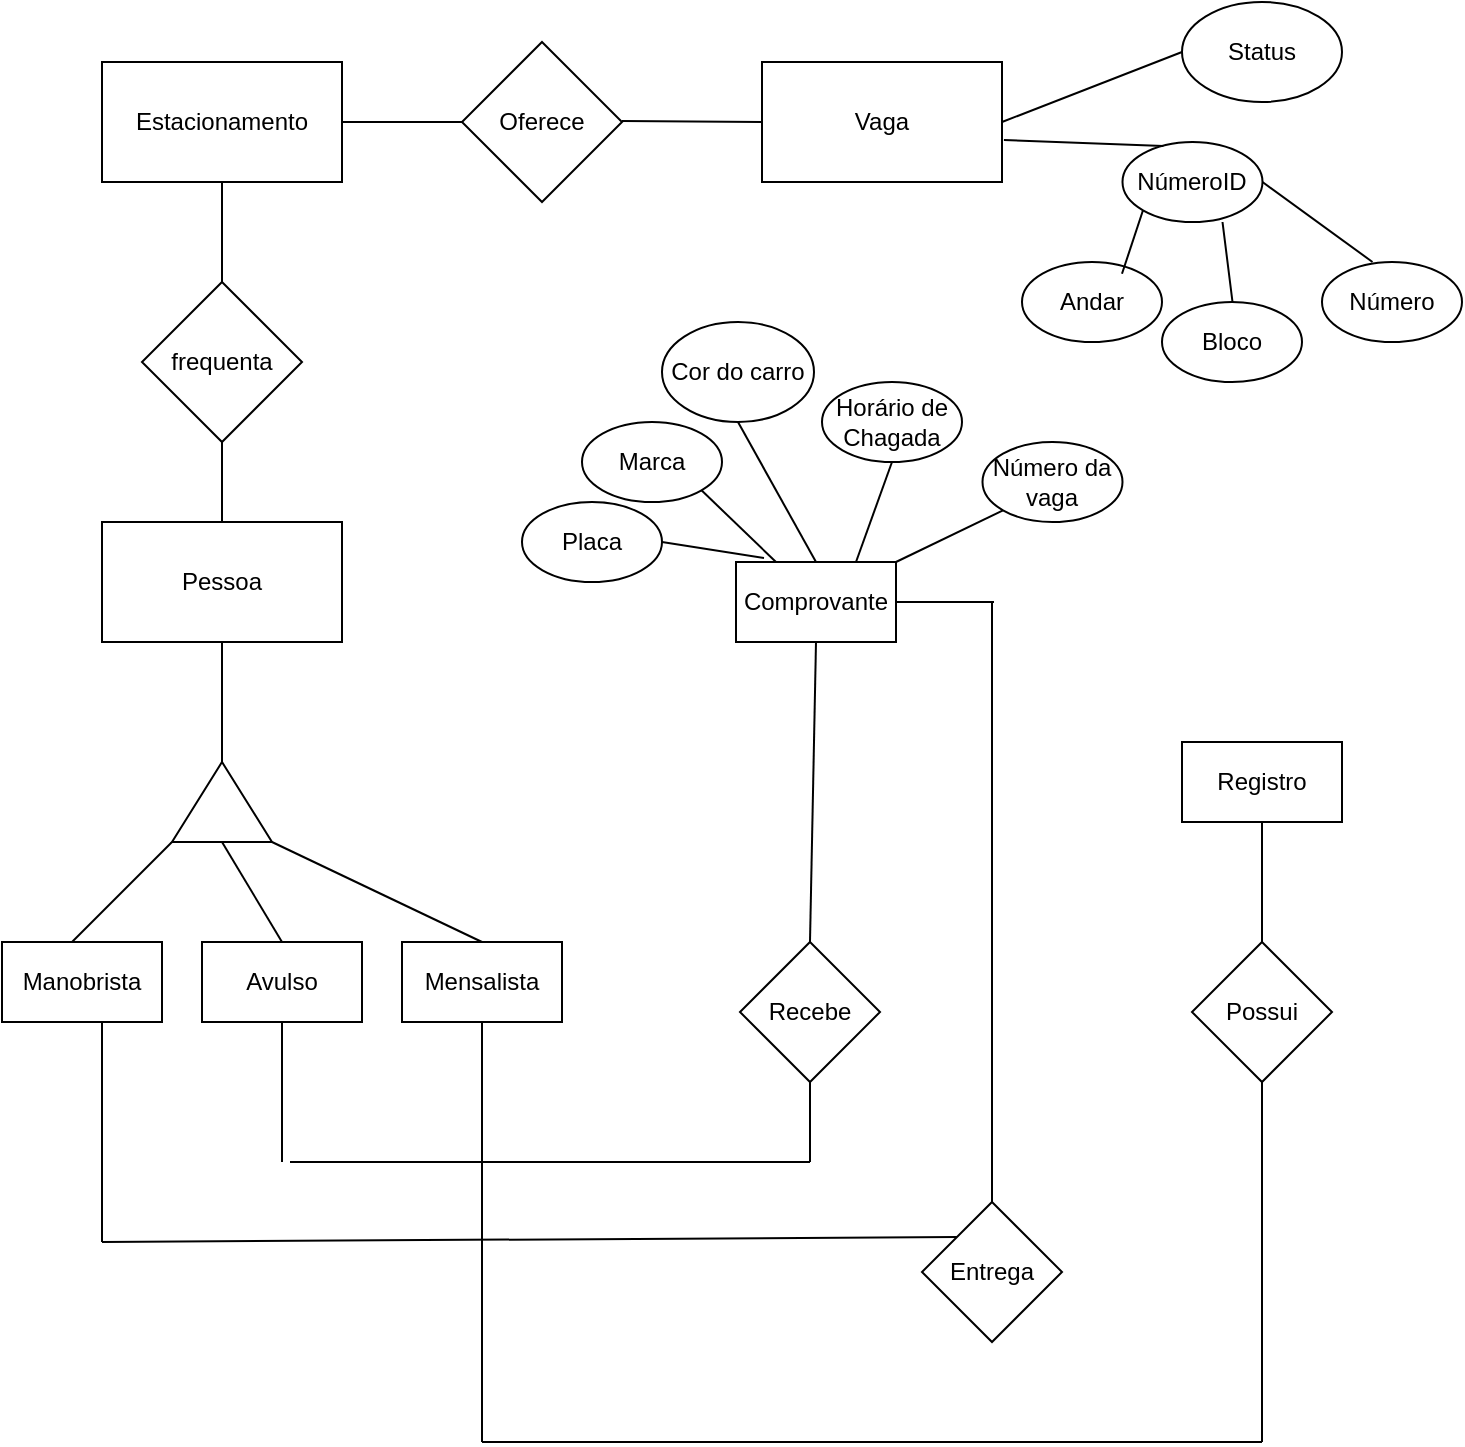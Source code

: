 <mxfile version="20.3.2" type="github">
  <diagram id="51de32MPktETV_anRyaG" name="Página-1">
    <mxGraphModel dx="942" dy="582" grid="1" gridSize="10" guides="1" tooltips="1" connect="1" arrows="1" fold="1" page="1" pageScale="1" pageWidth="827" pageHeight="1169" math="0" shadow="0">
      <root>
        <mxCell id="0" />
        <mxCell id="1" parent="0" />
        <mxCell id="DzxS0JdF9Fxu_vNb4g4p-1" value="Estacionamento" style="rounded=0;whiteSpace=wrap;html=1;" parent="1" vertex="1">
          <mxGeometry x="60" y="90" width="120" height="60" as="geometry" />
        </mxCell>
        <mxCell id="DzxS0JdF9Fxu_vNb4g4p-3" value="Oferece" style="rhombus;whiteSpace=wrap;html=1;" parent="1" vertex="1">
          <mxGeometry x="240" y="80" width="80" height="80" as="geometry" />
        </mxCell>
        <mxCell id="DzxS0JdF9Fxu_vNb4g4p-5" value="Vaga" style="rounded=0;whiteSpace=wrap;html=1;" parent="1" vertex="1">
          <mxGeometry x="390" y="90" width="120" height="60" as="geometry" />
        </mxCell>
        <mxCell id="DzxS0JdF9Fxu_vNb4g4p-6" value="NúmeroID" style="ellipse;whiteSpace=wrap;html=1;" parent="1" vertex="1">
          <mxGeometry x="570.25" y="130" width="70" height="40" as="geometry" />
        </mxCell>
        <mxCell id="DzxS0JdF9Fxu_vNb4g4p-7" value="" style="endArrow=none;html=1;rounded=0;entryX=0.292;entryY=0.05;entryDx=0;entryDy=0;entryPerimeter=0;exitX=1.008;exitY=0.65;exitDx=0;exitDy=0;exitPerimeter=0;" parent="1" source="DzxS0JdF9Fxu_vNb4g4p-5" target="DzxS0JdF9Fxu_vNb4g4p-6" edge="1">
          <mxGeometry width="50" height="50" relative="1" as="geometry">
            <mxPoint x="520" y="170" as="sourcePoint" />
            <mxPoint x="570" y="120" as="targetPoint" />
          </mxGeometry>
        </mxCell>
        <mxCell id="DzxS0JdF9Fxu_vNb4g4p-8" value="Andar" style="ellipse;whiteSpace=wrap;html=1;" parent="1" vertex="1">
          <mxGeometry x="520" y="190" width="70" height="40" as="geometry" />
        </mxCell>
        <mxCell id="DzxS0JdF9Fxu_vNb4g4p-9" value="Bloco" style="ellipse;whiteSpace=wrap;html=1;" parent="1" vertex="1">
          <mxGeometry x="590" y="210" width="70" height="40" as="geometry" />
        </mxCell>
        <mxCell id="DzxS0JdF9Fxu_vNb4g4p-10" value="Número" style="ellipse;whiteSpace=wrap;html=1;" parent="1" vertex="1">
          <mxGeometry x="670" y="190" width="70" height="40" as="geometry" />
        </mxCell>
        <mxCell id="DzxS0JdF9Fxu_vNb4g4p-18" value="" style="endArrow=none;html=1;rounded=0;entryX=0;entryY=1;entryDx=0;entryDy=0;exitX=1;exitY=0;exitDx=0;exitDy=0;" parent="1" target="DzxS0JdF9Fxu_vNb4g4p-6" edge="1">
          <mxGeometry width="50" height="50" relative="1" as="geometry">
            <mxPoint x="569.999" y="195.858" as="sourcePoint" />
            <mxPoint x="580.25" y="160" as="targetPoint" />
          </mxGeometry>
        </mxCell>
        <mxCell id="DzxS0JdF9Fxu_vNb4g4p-19" value="" style="endArrow=none;html=1;rounded=0;exitX=0.5;exitY=0;exitDx=0;exitDy=0;" parent="1" edge="1">
          <mxGeometry width="50" height="50" relative="1" as="geometry">
            <mxPoint x="625.25" y="210" as="sourcePoint" />
            <mxPoint x="620.25" y="170" as="targetPoint" />
          </mxGeometry>
        </mxCell>
        <mxCell id="DzxS0JdF9Fxu_vNb4g4p-20" value="" style="endArrow=none;html=1;rounded=0;entryX=0.5;entryY=0;entryDx=0;entryDy=0;" parent="1" edge="1">
          <mxGeometry width="50" height="50" relative="1" as="geometry">
            <mxPoint x="640.25" y="150" as="sourcePoint" />
            <mxPoint x="695.25" y="190" as="targetPoint" />
          </mxGeometry>
        </mxCell>
        <mxCell id="DzxS0JdF9Fxu_vNb4g4p-22" value="" style="endArrow=none;html=1;rounded=0;entryX=0;entryY=0.5;entryDx=0;entryDy=0;" parent="1" target="DzxS0JdF9Fxu_vNb4g4p-3" edge="1">
          <mxGeometry width="50" height="50" relative="1" as="geometry">
            <mxPoint x="180" y="120" as="sourcePoint" />
            <mxPoint x="230" y="70" as="targetPoint" />
          </mxGeometry>
        </mxCell>
        <mxCell id="DzxS0JdF9Fxu_vNb4g4p-25" value="" style="endArrow=none;html=1;rounded=0;entryX=0;entryY=0.5;entryDx=0;entryDy=0;" parent="1" target="DzxS0JdF9Fxu_vNb4g4p-5" edge="1">
          <mxGeometry width="50" height="50" relative="1" as="geometry">
            <mxPoint x="320" y="119.5" as="sourcePoint" />
            <mxPoint x="380" y="119.5" as="targetPoint" />
          </mxGeometry>
        </mxCell>
        <mxCell id="DzxS0JdF9Fxu_vNb4g4p-28" value="Status" style="ellipse;whiteSpace=wrap;html=1;" parent="1" vertex="1">
          <mxGeometry x="600" y="60" width="80" height="50" as="geometry" />
        </mxCell>
        <mxCell id="DzxS0JdF9Fxu_vNb4g4p-31" value="" style="endArrow=none;html=1;rounded=0;entryX=0;entryY=0.5;entryDx=0;entryDy=0;exitX=1;exitY=0.5;exitDx=0;exitDy=0;" parent="1" source="DzxS0JdF9Fxu_vNb4g4p-5" target="DzxS0JdF9Fxu_vNb4g4p-28" edge="1">
          <mxGeometry width="50" height="50" relative="1" as="geometry">
            <mxPoint x="280" y="280" as="sourcePoint" />
            <mxPoint x="320" y="240" as="targetPoint" />
          </mxGeometry>
        </mxCell>
        <mxCell id="DzxS0JdF9Fxu_vNb4g4p-33" value="frequenta" style="rhombus;whiteSpace=wrap;html=1;" parent="1" vertex="1">
          <mxGeometry x="80" y="200" width="80" height="80" as="geometry" />
        </mxCell>
        <mxCell id="DzxS0JdF9Fxu_vNb4g4p-34" value="" style="endArrow=none;html=1;rounded=0;entryX=0.5;entryY=1;entryDx=0;entryDy=0;exitX=0.5;exitY=0;exitDx=0;exitDy=0;" parent="1" source="DzxS0JdF9Fxu_vNb4g4p-33" target="DzxS0JdF9Fxu_vNb4g4p-1" edge="1">
          <mxGeometry width="50" height="50" relative="1" as="geometry">
            <mxPoint x="280" y="280" as="sourcePoint" />
            <mxPoint x="330" y="230" as="targetPoint" />
          </mxGeometry>
        </mxCell>
        <mxCell id="DzxS0JdF9Fxu_vNb4g4p-35" value="Pessoa" style="rounded=0;whiteSpace=wrap;html=1;" parent="1" vertex="1">
          <mxGeometry x="60" y="320" width="120" height="60" as="geometry" />
        </mxCell>
        <mxCell id="DzxS0JdF9Fxu_vNb4g4p-36" value="" style="endArrow=none;html=1;rounded=0;exitX=0.5;exitY=0;exitDx=0;exitDy=0;entryX=0.5;entryY=1;entryDx=0;entryDy=0;" parent="1" source="DzxS0JdF9Fxu_vNb4g4p-35" target="DzxS0JdF9Fxu_vNb4g4p-33" edge="1">
          <mxGeometry width="50" height="50" relative="1" as="geometry">
            <mxPoint x="280" y="280" as="sourcePoint" />
            <mxPoint x="330" y="230" as="targetPoint" />
          </mxGeometry>
        </mxCell>
        <mxCell id="DzxS0JdF9Fxu_vNb4g4p-37" value="" style="triangle;whiteSpace=wrap;html=1;direction=north;" parent="1" vertex="1">
          <mxGeometry x="95" y="440" width="50" height="40" as="geometry" />
        </mxCell>
        <mxCell id="DzxS0JdF9Fxu_vNb4g4p-38" value="" style="endArrow=none;html=1;rounded=0;entryX=0.5;entryY=1;entryDx=0;entryDy=0;exitX=1;exitY=0.5;exitDx=0;exitDy=0;" parent="1" source="DzxS0JdF9Fxu_vNb4g4p-37" target="DzxS0JdF9Fxu_vNb4g4p-35" edge="1">
          <mxGeometry width="50" height="50" relative="1" as="geometry">
            <mxPoint x="290" y="480" as="sourcePoint" />
            <mxPoint x="340" y="430" as="targetPoint" />
          </mxGeometry>
        </mxCell>
        <mxCell id="DzxS0JdF9Fxu_vNb4g4p-39" value="" style="endArrow=none;html=1;rounded=0;" parent="1" edge="1">
          <mxGeometry width="50" height="50" relative="1" as="geometry">
            <mxPoint x="45" y="530" as="sourcePoint" />
            <mxPoint x="95" y="480" as="targetPoint" />
          </mxGeometry>
        </mxCell>
        <mxCell id="DzxS0JdF9Fxu_vNb4g4p-40" value="" style="endArrow=none;html=1;rounded=0;exitX=0;exitY=1;exitDx=0;exitDy=0;exitPerimeter=0;entryX=0.5;entryY=0;entryDx=0;entryDy=0;" parent="1" source="DzxS0JdF9Fxu_vNb4g4p-37" target="DzxS0JdF9Fxu_vNb4g4p-70" edge="1">
          <mxGeometry width="50" height="50" relative="1" as="geometry">
            <mxPoint x="145" y="485" as="sourcePoint" />
            <mxPoint x="200" y="530" as="targetPoint" />
          </mxGeometry>
        </mxCell>
        <mxCell id="DzxS0JdF9Fxu_vNb4g4p-43" value="Manobrista" style="rounded=0;whiteSpace=wrap;html=1;" parent="1" vertex="1">
          <mxGeometry x="10" y="530" width="80" height="40" as="geometry" />
        </mxCell>
        <mxCell id="DzxS0JdF9Fxu_vNb4g4p-46" value="Recebe" style="rhombus;whiteSpace=wrap;html=1;" parent="1" vertex="1">
          <mxGeometry x="379" y="530" width="70" height="70" as="geometry" />
        </mxCell>
        <mxCell id="DzxS0JdF9Fxu_vNb4g4p-48" value="Carro" style="rounded=0;whiteSpace=wrap;html=1;" parent="1" vertex="1">
          <mxGeometry x="377" y="340" width="80" height="40" as="geometry" />
        </mxCell>
        <mxCell id="DzxS0JdF9Fxu_vNb4g4p-54" value="Entrega" style="rhombus;whiteSpace=wrap;html=1;" parent="1" vertex="1">
          <mxGeometry x="470" y="660" width="70" height="70" as="geometry" />
        </mxCell>
        <mxCell id="DzxS0JdF9Fxu_vNb4g4p-58" value="" style="endArrow=none;html=1;rounded=0;" parent="1" edge="1">
          <mxGeometry width="50" height="50" relative="1" as="geometry">
            <mxPoint x="60" y="680" as="sourcePoint" />
            <mxPoint x="60" y="570" as="targetPoint" />
          </mxGeometry>
        </mxCell>
        <mxCell id="DzxS0JdF9Fxu_vNb4g4p-64" value="" style="endArrow=none;html=1;rounded=0;entryX=0;entryY=0;entryDx=0;entryDy=0;" parent="1" target="DzxS0JdF9Fxu_vNb4g4p-54" edge="1">
          <mxGeometry width="50" height="50" relative="1" as="geometry">
            <mxPoint x="60" y="680" as="sourcePoint" />
            <mxPoint x="260" y="610" as="targetPoint" />
          </mxGeometry>
        </mxCell>
        <mxCell id="DzxS0JdF9Fxu_vNb4g4p-69" value="Avulso" style="rounded=0;whiteSpace=wrap;html=1;" parent="1" vertex="1">
          <mxGeometry x="110" y="530" width="80" height="40" as="geometry" />
        </mxCell>
        <mxCell id="DzxS0JdF9Fxu_vNb4g4p-70" value="Mensalista" style="rounded=0;whiteSpace=wrap;html=1;" parent="1" vertex="1">
          <mxGeometry x="210" y="530" width="80" height="40" as="geometry" />
        </mxCell>
        <mxCell id="DzxS0JdF9Fxu_vNb4g4p-74" value="" style="endArrow=none;html=1;rounded=0;entryX=0.5;entryY=1;entryDx=0;entryDy=0;exitX=0.5;exitY=0;exitDx=0;exitDy=0;" parent="1" source="DzxS0JdF9Fxu_vNb4g4p-46" target="DzxS0JdF9Fxu_vNb4g4p-48" edge="1">
          <mxGeometry width="50" height="50" relative="1" as="geometry">
            <mxPoint x="210" y="570" as="sourcePoint" />
            <mxPoint x="260" y="520" as="targetPoint" />
          </mxGeometry>
        </mxCell>
        <mxCell id="DzxS0JdF9Fxu_vNb4g4p-75" value="" style="endArrow=none;html=1;rounded=0;exitX=0.5;exitY=0;exitDx=0;exitDy=0;" parent="1" source="DzxS0JdF9Fxu_vNb4g4p-54" edge="1">
          <mxGeometry width="50" height="50" relative="1" as="geometry">
            <mxPoint x="424" y="540" as="sourcePoint" />
            <mxPoint x="505" y="360" as="targetPoint" />
          </mxGeometry>
        </mxCell>
        <mxCell id="DzxS0JdF9Fxu_vNb4g4p-79" value="" style="endArrow=none;html=1;rounded=0;exitX=0;exitY=0.5;exitDx=0;exitDy=0;entryX=0.5;entryY=0;entryDx=0;entryDy=0;" parent="1" source="DzxS0JdF9Fxu_vNb4g4p-37" target="DzxS0JdF9Fxu_vNb4g4p-69" edge="1">
          <mxGeometry width="50" height="50" relative="1" as="geometry">
            <mxPoint x="155" y="490" as="sourcePoint" />
            <mxPoint x="260" y="540" as="targetPoint" />
          </mxGeometry>
        </mxCell>
        <mxCell id="MgKs9anqJLsUGXEo67Qq-2" value="Placa" style="ellipse;whiteSpace=wrap;html=1;" vertex="1" parent="1">
          <mxGeometry x="270" y="310" width="70" height="40" as="geometry" />
        </mxCell>
        <mxCell id="MgKs9anqJLsUGXEo67Qq-3" value="Marca" style="ellipse;whiteSpace=wrap;html=1;" vertex="1" parent="1">
          <mxGeometry x="300" y="270" width="70" height="40" as="geometry" />
        </mxCell>
        <mxCell id="MgKs9anqJLsUGXEo67Qq-4" value="Cor do carro" style="ellipse;whiteSpace=wrap;html=1;" vertex="1" parent="1">
          <mxGeometry x="340" y="220" width="76" height="50" as="geometry" />
        </mxCell>
        <mxCell id="MgKs9anqJLsUGXEo67Qq-5" value="Horário de Chagada" style="ellipse;whiteSpace=wrap;html=1;" vertex="1" parent="1">
          <mxGeometry x="420" y="250" width="70" height="40" as="geometry" />
        </mxCell>
        <mxCell id="MgKs9anqJLsUGXEo67Qq-6" value="" style="endArrow=none;html=1;rounded=0;exitX=1;exitY=0.5;exitDx=0;exitDy=0;entryX=0.175;entryY=-0.05;entryDx=0;entryDy=0;entryPerimeter=0;" edge="1" parent="1" source="MgKs9anqJLsUGXEo67Qq-2" target="DzxS0JdF9Fxu_vNb4g4p-49">
          <mxGeometry width="50" height="50" relative="1" as="geometry">
            <mxPoint x="390" y="320" as="sourcePoint" />
            <mxPoint x="440" y="270" as="targetPoint" />
          </mxGeometry>
        </mxCell>
        <mxCell id="MgKs9anqJLsUGXEo67Qq-8" value="" style="endArrow=none;html=1;rounded=0;exitX=1;exitY=1;exitDx=0;exitDy=0;entryX=0.25;entryY=0;entryDx=0;entryDy=0;" edge="1" parent="1" source="MgKs9anqJLsUGXEo67Qq-3" target="DzxS0JdF9Fxu_vNb4g4p-49">
          <mxGeometry width="50" height="50" relative="1" as="geometry">
            <mxPoint x="390" y="320" as="sourcePoint" />
            <mxPoint x="440" y="270" as="targetPoint" />
          </mxGeometry>
        </mxCell>
        <mxCell id="MgKs9anqJLsUGXEo67Qq-9" value="" style="endArrow=none;html=1;rounded=0;entryX=0.5;entryY=1;entryDx=0;entryDy=0;exitX=0.5;exitY=0;exitDx=0;exitDy=0;" edge="1" parent="1" source="DzxS0JdF9Fxu_vNb4g4p-49" target="MgKs9anqJLsUGXEo67Qq-4">
          <mxGeometry width="50" height="50" relative="1" as="geometry">
            <mxPoint x="390" y="320" as="sourcePoint" />
            <mxPoint x="440" y="270" as="targetPoint" />
          </mxGeometry>
        </mxCell>
        <mxCell id="MgKs9anqJLsUGXEo67Qq-11" value="" style="endArrow=none;html=1;rounded=0;entryX=0.5;entryY=1;entryDx=0;entryDy=0;exitX=0.75;exitY=0;exitDx=0;exitDy=0;" edge="1" parent="1" source="DzxS0JdF9Fxu_vNb4g4p-49" target="MgKs9anqJLsUGXEo67Qq-5">
          <mxGeometry width="50" height="50" relative="1" as="geometry">
            <mxPoint x="390" y="320" as="sourcePoint" />
            <mxPoint x="440" y="270" as="targetPoint" />
          </mxGeometry>
        </mxCell>
        <mxCell id="MgKs9anqJLsUGXEo67Qq-12" value="Número da vaga" style="ellipse;whiteSpace=wrap;html=1;" vertex="1" parent="1">
          <mxGeometry x="500.25" y="280" width="70" height="40" as="geometry" />
        </mxCell>
        <mxCell id="MgKs9anqJLsUGXEo67Qq-14" value="" style="endArrow=none;html=1;rounded=0;exitX=1;exitY=0;exitDx=0;exitDy=0;entryX=0;entryY=1;entryDx=0;entryDy=0;" edge="1" parent="1" source="DzxS0JdF9Fxu_vNb4g4p-49" target="MgKs9anqJLsUGXEo67Qq-12">
          <mxGeometry width="50" height="50" relative="1" as="geometry">
            <mxPoint x="390" y="320" as="sourcePoint" />
            <mxPoint x="440" y="270" as="targetPoint" />
          </mxGeometry>
        </mxCell>
        <mxCell id="MgKs9anqJLsUGXEo67Qq-15" value="" style="endArrow=none;html=1;rounded=0;entryX=0.5;entryY=1;entryDx=0;entryDy=0;" edge="1" parent="1" target="DzxS0JdF9Fxu_vNb4g4p-46">
          <mxGeometry width="50" height="50" relative="1" as="geometry">
            <mxPoint x="414" y="640" as="sourcePoint" />
            <mxPoint x="440" y="470" as="targetPoint" />
          </mxGeometry>
        </mxCell>
        <mxCell id="MgKs9anqJLsUGXEo67Qq-16" value="" style="endArrow=none;html=1;rounded=0;" edge="1" parent="1">
          <mxGeometry width="50" height="50" relative="1" as="geometry">
            <mxPoint x="154" y="640" as="sourcePoint" />
            <mxPoint x="414" y="640" as="targetPoint" />
          </mxGeometry>
        </mxCell>
        <mxCell id="MgKs9anqJLsUGXEo67Qq-17" value="" style="endArrow=none;html=1;rounded=0;exitX=0.5;exitY=1;exitDx=0;exitDy=0;" edge="1" parent="1" source="DzxS0JdF9Fxu_vNb4g4p-69">
          <mxGeometry width="50" height="50" relative="1" as="geometry">
            <mxPoint x="390" y="520" as="sourcePoint" />
            <mxPoint x="150" y="640" as="targetPoint" />
          </mxGeometry>
        </mxCell>
        <mxCell id="MgKs9anqJLsUGXEo67Qq-18" value="" style="endArrow=none;html=1;rounded=0;exitX=1;exitY=0.5;exitDx=0;exitDy=0;" edge="1" parent="1">
          <mxGeometry width="50" height="50" relative="1" as="geometry">
            <mxPoint x="453" y="360" as="sourcePoint" />
            <mxPoint x="506" y="360" as="targetPoint" />
          </mxGeometry>
        </mxCell>
        <mxCell id="DzxS0JdF9Fxu_vNb4g4p-49" value="Comprovante" style="rounded=0;whiteSpace=wrap;html=1;" parent="1" vertex="1">
          <mxGeometry x="377" y="340" width="80" height="40" as="geometry" />
        </mxCell>
        <mxCell id="MgKs9anqJLsUGXEo67Qq-19" value="Registro" style="rounded=0;whiteSpace=wrap;html=1;" vertex="1" parent="1">
          <mxGeometry x="600" y="430" width="80" height="40" as="geometry" />
        </mxCell>
        <mxCell id="MgKs9anqJLsUGXEo67Qq-20" value="Possui" style="rhombus;whiteSpace=wrap;html=1;" vertex="1" parent="1">
          <mxGeometry x="605" y="530" width="70" height="70" as="geometry" />
        </mxCell>
        <mxCell id="MgKs9anqJLsUGXEo67Qq-21" value="" style="endArrow=none;html=1;rounded=0;" edge="1" parent="1">
          <mxGeometry width="50" height="50" relative="1" as="geometry">
            <mxPoint x="250" y="780" as="sourcePoint" />
            <mxPoint x="250" y="570" as="targetPoint" />
          </mxGeometry>
        </mxCell>
        <mxCell id="MgKs9anqJLsUGXEo67Qq-22" value="" style="endArrow=none;html=1;rounded=0;" edge="1" parent="1">
          <mxGeometry width="50" height="50" relative="1" as="geometry">
            <mxPoint x="250" y="780" as="sourcePoint" />
            <mxPoint x="640" y="780" as="targetPoint" />
          </mxGeometry>
        </mxCell>
        <mxCell id="MgKs9anqJLsUGXEo67Qq-23" value="" style="endArrow=none;html=1;rounded=0;exitX=0.5;exitY=1;exitDx=0;exitDy=0;" edge="1" parent="1" source="MgKs9anqJLsUGXEo67Qq-20">
          <mxGeometry width="50" height="50" relative="1" as="geometry">
            <mxPoint x="390" y="520" as="sourcePoint" />
            <mxPoint x="640" y="780" as="targetPoint" />
          </mxGeometry>
        </mxCell>
        <mxCell id="MgKs9anqJLsUGXEo67Qq-24" value="" style="endArrow=none;html=1;rounded=0;entryX=0.5;entryY=0;entryDx=0;entryDy=0;exitX=0.5;exitY=1;exitDx=0;exitDy=0;" edge="1" parent="1" source="MgKs9anqJLsUGXEo67Qq-19" target="MgKs9anqJLsUGXEo67Qq-20">
          <mxGeometry width="50" height="50" relative="1" as="geometry">
            <mxPoint x="390" y="520" as="sourcePoint" />
            <mxPoint x="440" y="470" as="targetPoint" />
          </mxGeometry>
        </mxCell>
      </root>
    </mxGraphModel>
  </diagram>
</mxfile>
